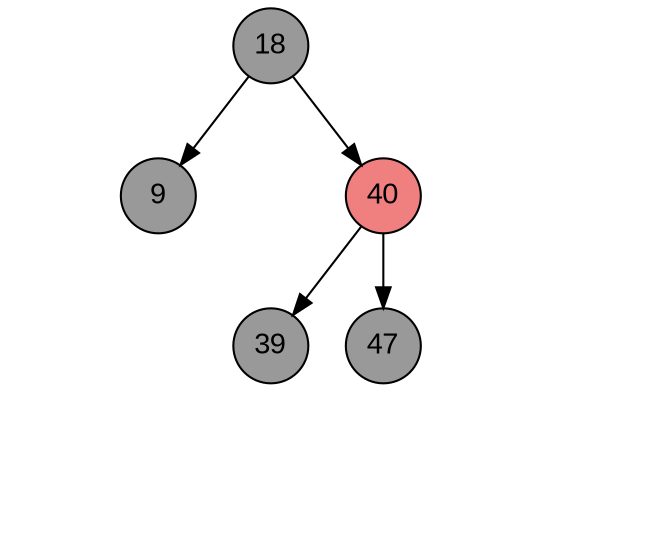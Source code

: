 digraph BST {
  node [fontname="Arial", shape=circle, fixedsize=true];
  18 [fillcolor=grey60 style=filled]
  9 [fillcolor=grey60 style=filled]
  18 -> 9;
  9 [fillcolor=grey60 style=filled]
  null0 [ label="X", style="invis"];
  9 -> null0 [style=invis ];
  null1 [ label="X", style="invis"];
  9 [fillcolor=grey60 style=filled]
  null2 [ label="X", style="invis"];
  9 -> null2 [ style=invis ];
  18 [fillcolor=grey60 style=filled]
	40 [fillcolor=lightcoral style=filled];
  39 [fillcolor=grey60 style=filled];
  18 -> 40;
  40 [fillcolor=lightcoral style=filled]
  null4 [ label="X", style="invis"];
  40 -> 39;
  40 [fillcolor=lightcoral style=filled]
  47 [fillcolor=grey60 style=filled];
  40 -> 47;
  47 [fillcolor=grey60 style=filled]
  40 [fillcolor=lightcoral style=filled]
  null9 [ label="X", style="invis"];
  47 -> null9 [style=invis] ;
  null6 [ label="X", style="invis"];
  40 [ fillcolor = lightcoral style=filled];
  40 -> null6[ style=invis ];
  null7 [ label="X", style="invis"];
  40 [ fillcolor = lightcoral style=filled];
  40 -> null7[ style=invis ];
  null8 [ label="X", style="invis"];
  47 [ fillcolor = grey60 style=filled];
  47 -> null8[ style=invis ];
}
